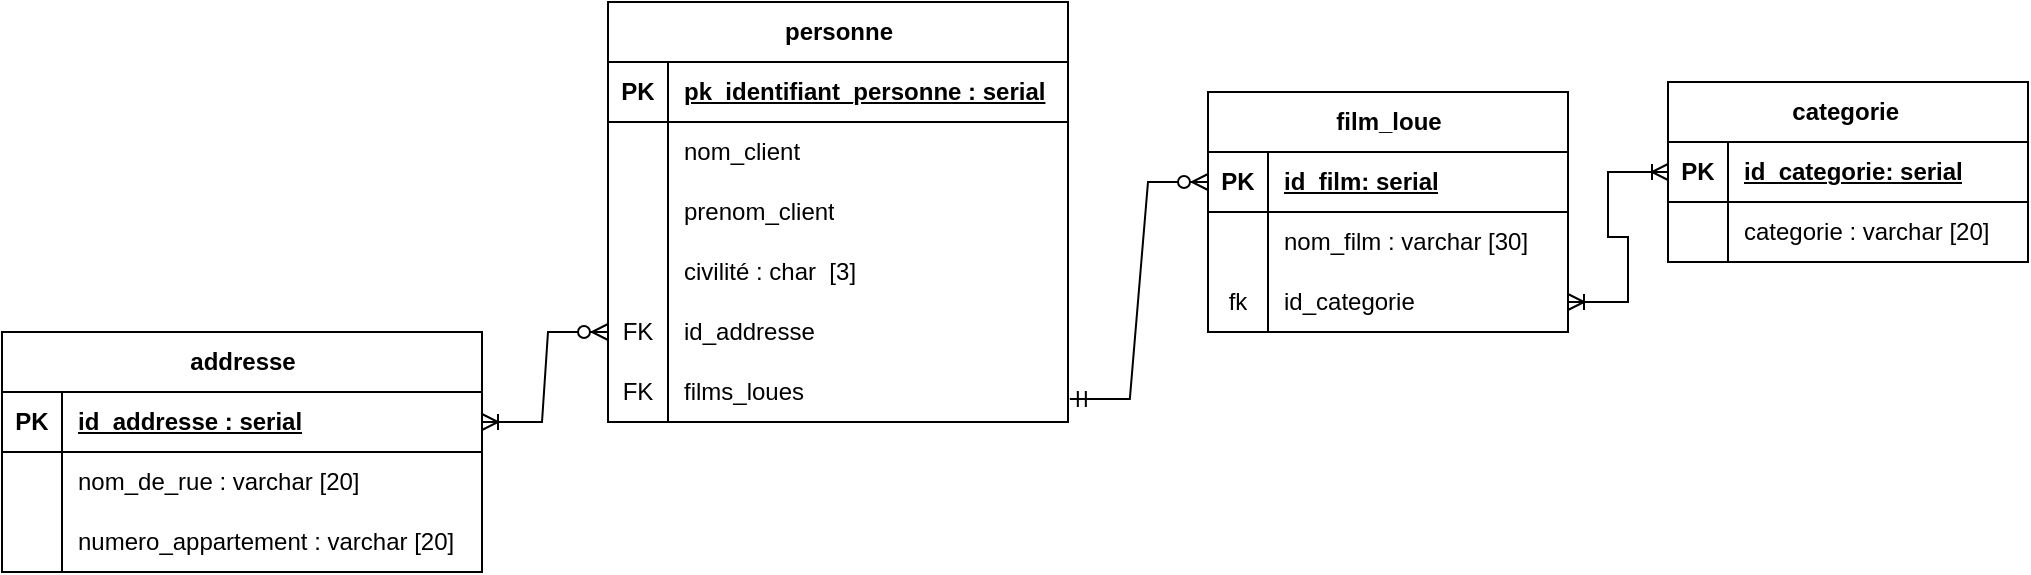 <mxfile version="28.1.2">
  <diagram name="Page-1" id="GObeG60kgZbeuHyTHAjq">
    <mxGraphModel dx="2116" dy="715" grid="1" gridSize="10" guides="1" tooltips="1" connect="1" arrows="1" fold="1" page="1" pageScale="1" pageWidth="827" pageHeight="1169" math="0" shadow="0">
      <root>
        <mxCell id="0" />
        <mxCell id="1" parent="0" />
        <mxCell id="UWvk6xEsYU0H0-ozdzzg-22" value="film_loue" style="shape=table;startSize=30;container=1;collapsible=1;childLayout=tableLayout;fixedRows=1;rowLines=0;fontStyle=1;align=center;resizeLast=1;html=1;" parent="1" vertex="1">
          <mxGeometry x="70" y="495" width="180" height="120" as="geometry" />
        </mxCell>
        <mxCell id="UWvk6xEsYU0H0-ozdzzg-23" value="" style="shape=tableRow;horizontal=0;startSize=0;swimlaneHead=0;swimlaneBody=0;fillColor=none;collapsible=0;dropTarget=0;points=[[0,0.5],[1,0.5]];portConstraint=eastwest;top=0;left=0;right=0;bottom=1;" parent="UWvk6xEsYU0H0-ozdzzg-22" vertex="1">
          <mxGeometry y="30" width="180" height="30" as="geometry" />
        </mxCell>
        <mxCell id="UWvk6xEsYU0H0-ozdzzg-24" value="PK" style="shape=partialRectangle;connectable=0;fillColor=none;top=0;left=0;bottom=0;right=0;fontStyle=1;overflow=hidden;whiteSpace=wrap;html=1;" parent="UWvk6xEsYU0H0-ozdzzg-23" vertex="1">
          <mxGeometry width="30" height="30" as="geometry">
            <mxRectangle width="30" height="30" as="alternateBounds" />
          </mxGeometry>
        </mxCell>
        <mxCell id="UWvk6xEsYU0H0-ozdzzg-25" value="id_film: serial" style="shape=partialRectangle;connectable=0;fillColor=none;top=0;left=0;bottom=0;right=0;align=left;spacingLeft=6;fontStyle=5;overflow=hidden;whiteSpace=wrap;html=1;" parent="UWvk6xEsYU0H0-ozdzzg-23" vertex="1">
          <mxGeometry x="30" width="150" height="30" as="geometry">
            <mxRectangle width="150" height="30" as="alternateBounds" />
          </mxGeometry>
        </mxCell>
        <mxCell id="UWvk6xEsYU0H0-ozdzzg-26" value="" style="shape=tableRow;horizontal=0;startSize=0;swimlaneHead=0;swimlaneBody=0;fillColor=none;collapsible=0;dropTarget=0;points=[[0,0.5],[1,0.5]];portConstraint=eastwest;top=0;left=0;right=0;bottom=0;" parent="UWvk6xEsYU0H0-ozdzzg-22" vertex="1">
          <mxGeometry y="60" width="180" height="30" as="geometry" />
        </mxCell>
        <mxCell id="UWvk6xEsYU0H0-ozdzzg-27" value="" style="shape=partialRectangle;connectable=0;fillColor=none;top=0;left=0;bottom=0;right=0;editable=1;overflow=hidden;whiteSpace=wrap;html=1;" parent="UWvk6xEsYU0H0-ozdzzg-26" vertex="1">
          <mxGeometry width="30" height="30" as="geometry">
            <mxRectangle width="30" height="30" as="alternateBounds" />
          </mxGeometry>
        </mxCell>
        <mxCell id="UWvk6xEsYU0H0-ozdzzg-28" value="nom_film : varchar [30]" style="shape=partialRectangle;connectable=0;fillColor=none;top=0;left=0;bottom=0;right=0;align=left;spacingLeft=6;overflow=hidden;whiteSpace=wrap;html=1;" parent="UWvk6xEsYU0H0-ozdzzg-26" vertex="1">
          <mxGeometry x="30" width="150" height="30" as="geometry">
            <mxRectangle width="150" height="30" as="alternateBounds" />
          </mxGeometry>
        </mxCell>
        <mxCell id="UWvk6xEsYU0H0-ozdzzg-29" value="" style="shape=tableRow;horizontal=0;startSize=0;swimlaneHead=0;swimlaneBody=0;fillColor=none;collapsible=0;dropTarget=0;points=[[0,0.5],[1,0.5]];portConstraint=eastwest;top=0;left=0;right=0;bottom=0;" parent="UWvk6xEsYU0H0-ozdzzg-22" vertex="1">
          <mxGeometry y="90" width="180" height="30" as="geometry" />
        </mxCell>
        <mxCell id="UWvk6xEsYU0H0-ozdzzg-30" value="fk" style="shape=partialRectangle;connectable=0;fillColor=none;top=0;left=0;bottom=0;right=0;editable=1;overflow=hidden;whiteSpace=wrap;html=1;" parent="UWvk6xEsYU0H0-ozdzzg-29" vertex="1">
          <mxGeometry width="30" height="30" as="geometry">
            <mxRectangle width="30" height="30" as="alternateBounds" />
          </mxGeometry>
        </mxCell>
        <mxCell id="UWvk6xEsYU0H0-ozdzzg-31" value="id_categorie" style="shape=partialRectangle;connectable=0;fillColor=none;top=0;left=0;bottom=0;right=0;align=left;spacingLeft=6;overflow=hidden;whiteSpace=wrap;html=1;" parent="UWvk6xEsYU0H0-ozdzzg-29" vertex="1">
          <mxGeometry x="30" width="150" height="30" as="geometry">
            <mxRectangle width="150" height="30" as="alternateBounds" />
          </mxGeometry>
        </mxCell>
        <mxCell id="yETYft7TfBFGJHDZvrzp-1" value="personne" style="shape=table;startSize=30;container=1;collapsible=1;childLayout=tableLayout;fixedRows=1;rowLines=0;fontStyle=1;align=center;resizeLast=1;html=1;" parent="1" vertex="1">
          <mxGeometry x="-230" y="450" width="230" height="210" as="geometry" />
        </mxCell>
        <mxCell id="yETYft7TfBFGJHDZvrzp-2" value="" style="shape=tableRow;horizontal=0;startSize=0;swimlaneHead=0;swimlaneBody=0;fillColor=none;collapsible=0;dropTarget=0;points=[[0,0.5],[1,0.5]];portConstraint=eastwest;top=0;left=0;right=0;bottom=1;" parent="yETYft7TfBFGJHDZvrzp-1" vertex="1">
          <mxGeometry y="30" width="230" height="30" as="geometry" />
        </mxCell>
        <mxCell id="yETYft7TfBFGJHDZvrzp-3" value="PK" style="shape=partialRectangle;connectable=0;fillColor=none;top=0;left=0;bottom=0;right=0;fontStyle=1;overflow=hidden;whiteSpace=wrap;html=1;" parent="yETYft7TfBFGJHDZvrzp-2" vertex="1">
          <mxGeometry width="30" height="30" as="geometry">
            <mxRectangle width="30" height="30" as="alternateBounds" />
          </mxGeometry>
        </mxCell>
        <mxCell id="yETYft7TfBFGJHDZvrzp-4" value="pk_identifiant_personne : serial" style="shape=partialRectangle;connectable=0;fillColor=none;top=0;left=0;bottom=0;right=0;align=left;spacingLeft=6;fontStyle=5;overflow=hidden;whiteSpace=wrap;html=1;" parent="yETYft7TfBFGJHDZvrzp-2" vertex="1">
          <mxGeometry x="30" width="200" height="30" as="geometry">
            <mxRectangle width="200" height="30" as="alternateBounds" />
          </mxGeometry>
        </mxCell>
        <mxCell id="UWvk6xEsYU0H0-ozdzzg-1" style="shape=tableRow;horizontal=0;startSize=0;swimlaneHead=0;swimlaneBody=0;fillColor=none;collapsible=0;dropTarget=0;points=[[0,0.5],[1,0.5]];portConstraint=eastwest;top=0;left=0;right=0;bottom=0;" parent="yETYft7TfBFGJHDZvrzp-1" vertex="1">
          <mxGeometry y="60" width="230" height="30" as="geometry" />
        </mxCell>
        <mxCell id="UWvk6xEsYU0H0-ozdzzg-2" value="" style="shape=partialRectangle;connectable=0;fillColor=none;top=0;left=0;bottom=0;right=0;editable=1;overflow=hidden;whiteSpace=wrap;html=1;" parent="UWvk6xEsYU0H0-ozdzzg-1" vertex="1">
          <mxGeometry width="30" height="30" as="geometry">
            <mxRectangle width="30" height="30" as="alternateBounds" />
          </mxGeometry>
        </mxCell>
        <mxCell id="UWvk6xEsYU0H0-ozdzzg-3" value="nom_client" style="shape=partialRectangle;connectable=0;fillColor=none;top=0;left=0;bottom=0;right=0;align=left;spacingLeft=6;overflow=hidden;whiteSpace=wrap;html=1;" parent="UWvk6xEsYU0H0-ozdzzg-1" vertex="1">
          <mxGeometry x="30" width="200" height="30" as="geometry">
            <mxRectangle width="200" height="30" as="alternateBounds" />
          </mxGeometry>
        </mxCell>
        <mxCell id="UWvk6xEsYU0H0-ozdzzg-122" style="shape=tableRow;horizontal=0;startSize=0;swimlaneHead=0;swimlaneBody=0;fillColor=none;collapsible=0;dropTarget=0;points=[[0,0.5],[1,0.5]];portConstraint=eastwest;top=0;left=0;right=0;bottom=0;" parent="yETYft7TfBFGJHDZvrzp-1" vertex="1">
          <mxGeometry y="90" width="230" height="30" as="geometry" />
        </mxCell>
        <mxCell id="UWvk6xEsYU0H0-ozdzzg-123" style="shape=partialRectangle;connectable=0;fillColor=none;top=0;left=0;bottom=0;right=0;editable=1;overflow=hidden;whiteSpace=wrap;html=1;" parent="UWvk6xEsYU0H0-ozdzzg-122" vertex="1">
          <mxGeometry width="30" height="30" as="geometry">
            <mxRectangle width="30" height="30" as="alternateBounds" />
          </mxGeometry>
        </mxCell>
        <mxCell id="UWvk6xEsYU0H0-ozdzzg-124" value="prenom_client" style="shape=partialRectangle;connectable=0;fillColor=none;top=0;left=0;bottom=0;right=0;align=left;spacingLeft=6;overflow=hidden;whiteSpace=wrap;html=1;" parent="UWvk6xEsYU0H0-ozdzzg-122" vertex="1">
          <mxGeometry x="30" width="200" height="30" as="geometry">
            <mxRectangle width="200" height="30" as="alternateBounds" />
          </mxGeometry>
        </mxCell>
        <mxCell id="yETYft7TfBFGJHDZvrzp-5" value="" style="shape=tableRow;horizontal=0;startSize=0;swimlaneHead=0;swimlaneBody=0;fillColor=none;collapsible=0;dropTarget=0;points=[[0,0.5],[1,0.5]];portConstraint=eastwest;top=0;left=0;right=0;bottom=0;" parent="yETYft7TfBFGJHDZvrzp-1" vertex="1">
          <mxGeometry y="120" width="230" height="30" as="geometry" />
        </mxCell>
        <mxCell id="yETYft7TfBFGJHDZvrzp-6" value="" style="shape=partialRectangle;connectable=0;fillColor=none;top=0;left=0;bottom=0;right=0;editable=1;overflow=hidden;whiteSpace=wrap;html=1;" parent="yETYft7TfBFGJHDZvrzp-5" vertex="1">
          <mxGeometry width="30" height="30" as="geometry">
            <mxRectangle width="30" height="30" as="alternateBounds" />
          </mxGeometry>
        </mxCell>
        <mxCell id="yETYft7TfBFGJHDZvrzp-7" value="civilité : char&amp;nbsp; [3]" style="shape=partialRectangle;connectable=0;fillColor=none;top=0;left=0;bottom=0;right=0;align=left;spacingLeft=6;overflow=hidden;whiteSpace=wrap;html=1;" parent="yETYft7TfBFGJHDZvrzp-5" vertex="1">
          <mxGeometry x="30" width="200" height="30" as="geometry">
            <mxRectangle width="200" height="30" as="alternateBounds" />
          </mxGeometry>
        </mxCell>
        <mxCell id="yETYft7TfBFGJHDZvrzp-8" value="" style="shape=tableRow;horizontal=0;startSize=0;swimlaneHead=0;swimlaneBody=0;fillColor=none;collapsible=0;dropTarget=0;points=[[0,0.5],[1,0.5]];portConstraint=eastwest;top=0;left=0;right=0;bottom=0;" parent="yETYft7TfBFGJHDZvrzp-1" vertex="1">
          <mxGeometry y="150" width="230" height="30" as="geometry" />
        </mxCell>
        <mxCell id="yETYft7TfBFGJHDZvrzp-9" value="FK" style="shape=partialRectangle;connectable=0;fillColor=none;top=0;left=0;bottom=0;right=0;editable=1;overflow=hidden;whiteSpace=wrap;html=1;" parent="yETYft7TfBFGJHDZvrzp-8" vertex="1">
          <mxGeometry width="30" height="30" as="geometry">
            <mxRectangle width="30" height="30" as="alternateBounds" />
          </mxGeometry>
        </mxCell>
        <mxCell id="yETYft7TfBFGJHDZvrzp-10" value="id_addresse" style="shape=partialRectangle;connectable=0;fillColor=none;top=0;left=0;bottom=0;right=0;align=left;spacingLeft=6;overflow=hidden;whiteSpace=wrap;html=1;" parent="yETYft7TfBFGJHDZvrzp-8" vertex="1">
          <mxGeometry x="30" width="200" height="30" as="geometry">
            <mxRectangle width="200" height="30" as="alternateBounds" />
          </mxGeometry>
        </mxCell>
        <mxCell id="yETYft7TfBFGJHDZvrzp-11" value="" style="shape=tableRow;horizontal=0;startSize=0;swimlaneHead=0;swimlaneBody=0;fillColor=none;collapsible=0;dropTarget=0;points=[[0,0.5],[1,0.5]];portConstraint=eastwest;top=0;left=0;right=0;bottom=0;" parent="yETYft7TfBFGJHDZvrzp-1" vertex="1">
          <mxGeometry y="180" width="230" height="30" as="geometry" />
        </mxCell>
        <mxCell id="yETYft7TfBFGJHDZvrzp-12" value="FK" style="shape=partialRectangle;connectable=0;fillColor=none;top=0;left=0;bottom=0;right=0;editable=1;overflow=hidden;whiteSpace=wrap;html=1;" parent="yETYft7TfBFGJHDZvrzp-11" vertex="1">
          <mxGeometry width="30" height="30" as="geometry">
            <mxRectangle width="30" height="30" as="alternateBounds" />
          </mxGeometry>
        </mxCell>
        <mxCell id="yETYft7TfBFGJHDZvrzp-13" value="films_loues" style="shape=partialRectangle;connectable=0;fillColor=none;top=0;left=0;bottom=0;right=0;align=left;spacingLeft=6;overflow=hidden;whiteSpace=wrap;html=1;" parent="yETYft7TfBFGJHDZvrzp-11" vertex="1">
          <mxGeometry x="30" width="200" height="30" as="geometry">
            <mxRectangle width="200" height="30" as="alternateBounds" />
          </mxGeometry>
        </mxCell>
        <mxCell id="UWvk6xEsYU0H0-ozdzzg-54" value="" style="edgeStyle=entityRelationEdgeStyle;fontSize=12;html=1;endArrow=ERzeroToMany;startArrow=ERmandOne;rounded=0;exitX=1.004;exitY=0.618;exitDx=0;exitDy=0;entryX=0;entryY=0.5;entryDx=0;entryDy=0;exitPerimeter=0;" parent="1" source="yETYft7TfBFGJHDZvrzp-11" target="UWvk6xEsYU0H0-ozdzzg-23" edge="1">
          <mxGeometry width="100" height="100" relative="1" as="geometry">
            <mxPoint x="148" y="325" as="sourcePoint" />
            <mxPoint x="170" y="550" as="targetPoint" />
            <Array as="points">
              <mxPoint x="-70" y="425" />
              <mxPoint x="-10" y="425" />
              <mxPoint x="-30" y="465" />
              <mxPoint y="445" />
            </Array>
          </mxGeometry>
        </mxCell>
        <mxCell id="UWvk6xEsYU0H0-ozdzzg-99" value="" style="edgeStyle=entityRelationEdgeStyle;fontSize=12;html=1;endArrow=ERoneToMany;startArrow=ERzeroToMany;rounded=0;entryX=1;entryY=0.5;entryDx=0;entryDy=0;exitX=0;exitY=0.5;exitDx=0;exitDy=0;" parent="1" source="yETYft7TfBFGJHDZvrzp-8" target="QzE61ITr0dgTtQRfXiiQ-2" edge="1">
          <mxGeometry width="100" height="100" relative="1" as="geometry">
            <mxPoint x="190" y="700" as="sourcePoint" />
            <mxPoint x="270" y="975" as="targetPoint" />
          </mxGeometry>
        </mxCell>
        <mxCell id="UWvk6xEsYU0H0-ozdzzg-106" value="categorie&amp;nbsp;" style="shape=table;startSize=30;container=1;collapsible=1;childLayout=tableLayout;fixedRows=1;rowLines=0;fontStyle=1;align=center;resizeLast=1;html=1;" parent="1" vertex="1">
          <mxGeometry x="300" y="490" width="180" height="90" as="geometry" />
        </mxCell>
        <mxCell id="UWvk6xEsYU0H0-ozdzzg-107" value="" style="shape=tableRow;horizontal=0;startSize=0;swimlaneHead=0;swimlaneBody=0;fillColor=none;collapsible=0;dropTarget=0;points=[[0,0.5],[1,0.5]];portConstraint=eastwest;top=0;left=0;right=0;bottom=1;" parent="UWvk6xEsYU0H0-ozdzzg-106" vertex="1">
          <mxGeometry y="30" width="180" height="30" as="geometry" />
        </mxCell>
        <mxCell id="UWvk6xEsYU0H0-ozdzzg-108" value="PK" style="shape=partialRectangle;connectable=0;fillColor=none;top=0;left=0;bottom=0;right=0;fontStyle=1;overflow=hidden;whiteSpace=wrap;html=1;" parent="UWvk6xEsYU0H0-ozdzzg-107" vertex="1">
          <mxGeometry width="30" height="30" as="geometry">
            <mxRectangle width="30" height="30" as="alternateBounds" />
          </mxGeometry>
        </mxCell>
        <mxCell id="UWvk6xEsYU0H0-ozdzzg-109" value="id_categorie: serial" style="shape=partialRectangle;connectable=0;fillColor=none;top=0;left=0;bottom=0;right=0;align=left;spacingLeft=6;fontStyle=5;overflow=hidden;whiteSpace=wrap;html=1;" parent="UWvk6xEsYU0H0-ozdzzg-107" vertex="1">
          <mxGeometry x="30" width="150" height="30" as="geometry">
            <mxRectangle width="150" height="30" as="alternateBounds" />
          </mxGeometry>
        </mxCell>
        <mxCell id="UWvk6xEsYU0H0-ozdzzg-110" value="" style="shape=tableRow;horizontal=0;startSize=0;swimlaneHead=0;swimlaneBody=0;fillColor=none;collapsible=0;dropTarget=0;points=[[0,0.5],[1,0.5]];portConstraint=eastwest;top=0;left=0;right=0;bottom=0;" parent="UWvk6xEsYU0H0-ozdzzg-106" vertex="1">
          <mxGeometry y="60" width="180" height="30" as="geometry" />
        </mxCell>
        <mxCell id="UWvk6xEsYU0H0-ozdzzg-111" value="" style="shape=partialRectangle;connectable=0;fillColor=none;top=0;left=0;bottom=0;right=0;editable=1;overflow=hidden;whiteSpace=wrap;html=1;" parent="UWvk6xEsYU0H0-ozdzzg-110" vertex="1">
          <mxGeometry width="30" height="30" as="geometry">
            <mxRectangle width="30" height="30" as="alternateBounds" />
          </mxGeometry>
        </mxCell>
        <mxCell id="UWvk6xEsYU0H0-ozdzzg-112" value="categorie : varchar [20]&amp;nbsp;" style="shape=partialRectangle;connectable=0;fillColor=none;top=0;left=0;bottom=0;right=0;align=left;spacingLeft=6;overflow=hidden;whiteSpace=wrap;html=1;" parent="UWvk6xEsYU0H0-ozdzzg-110" vertex="1">
          <mxGeometry x="30" width="150" height="30" as="geometry">
            <mxRectangle width="150" height="30" as="alternateBounds" />
          </mxGeometry>
        </mxCell>
        <mxCell id="UWvk6xEsYU0H0-ozdzzg-125" value="" style="edgeStyle=entityRelationEdgeStyle;fontSize=12;html=1;endArrow=ERoneToMany;startArrow=ERoneToMany;rounded=0;entryX=0;entryY=0.5;entryDx=0;entryDy=0;exitX=1;exitY=0.5;exitDx=0;exitDy=0;endFill=0;startFill=0;" parent="1" source="UWvk6xEsYU0H0-ozdzzg-29" target="UWvk6xEsYU0H0-ozdzzg-107" edge="1">
          <mxGeometry width="100" height="100" relative="1" as="geometry">
            <mxPoint x="150" y="680" as="sourcePoint" />
            <mxPoint x="380" y="620" as="targetPoint" />
          </mxGeometry>
        </mxCell>
        <mxCell id="QzE61ITr0dgTtQRfXiiQ-1" value="addresse" style="shape=table;startSize=30;container=1;collapsible=1;childLayout=tableLayout;fixedRows=1;rowLines=0;fontStyle=1;align=center;resizeLast=1;html=1;" vertex="1" parent="1">
          <mxGeometry x="-533" y="615" width="240" height="120" as="geometry" />
        </mxCell>
        <mxCell id="QzE61ITr0dgTtQRfXiiQ-2" value="" style="shape=tableRow;horizontal=0;startSize=0;swimlaneHead=0;swimlaneBody=0;fillColor=none;collapsible=0;dropTarget=0;points=[[0,0.5],[1,0.5]];portConstraint=eastwest;top=0;left=0;right=0;bottom=1;" vertex="1" parent="QzE61ITr0dgTtQRfXiiQ-1">
          <mxGeometry y="30" width="240" height="30" as="geometry" />
        </mxCell>
        <mxCell id="QzE61ITr0dgTtQRfXiiQ-3" value="PK" style="shape=partialRectangle;connectable=0;fillColor=none;top=0;left=0;bottom=0;right=0;fontStyle=1;overflow=hidden;whiteSpace=wrap;html=1;" vertex="1" parent="QzE61ITr0dgTtQRfXiiQ-2">
          <mxGeometry width="30" height="30" as="geometry">
            <mxRectangle width="30" height="30" as="alternateBounds" />
          </mxGeometry>
        </mxCell>
        <mxCell id="QzE61ITr0dgTtQRfXiiQ-4" value="id_addresse : serial" style="shape=partialRectangle;connectable=0;fillColor=none;top=0;left=0;bottom=0;right=0;align=left;spacingLeft=6;fontStyle=5;overflow=hidden;whiteSpace=wrap;html=1;" vertex="1" parent="QzE61ITr0dgTtQRfXiiQ-2">
          <mxGeometry x="30" width="210" height="30" as="geometry">
            <mxRectangle width="210" height="30" as="alternateBounds" />
          </mxGeometry>
        </mxCell>
        <mxCell id="QzE61ITr0dgTtQRfXiiQ-5" value="" style="shape=tableRow;horizontal=0;startSize=0;swimlaneHead=0;swimlaneBody=0;fillColor=none;collapsible=0;dropTarget=0;points=[[0,0.5],[1,0.5]];portConstraint=eastwest;top=0;left=0;right=0;bottom=0;" vertex="1" parent="QzE61ITr0dgTtQRfXiiQ-1">
          <mxGeometry y="60" width="240" height="30" as="geometry" />
        </mxCell>
        <mxCell id="QzE61ITr0dgTtQRfXiiQ-6" value="" style="shape=partialRectangle;connectable=0;fillColor=none;top=0;left=0;bottom=0;right=0;editable=1;overflow=hidden;whiteSpace=wrap;html=1;" vertex="1" parent="QzE61ITr0dgTtQRfXiiQ-5">
          <mxGeometry width="30" height="30" as="geometry">
            <mxRectangle width="30" height="30" as="alternateBounds" />
          </mxGeometry>
        </mxCell>
        <mxCell id="QzE61ITr0dgTtQRfXiiQ-7" value="nom_de_rue : varchar [20]" style="shape=partialRectangle;connectable=0;fillColor=none;top=0;left=0;bottom=0;right=0;align=left;spacingLeft=6;overflow=hidden;whiteSpace=wrap;html=1;" vertex="1" parent="QzE61ITr0dgTtQRfXiiQ-5">
          <mxGeometry x="30" width="210" height="30" as="geometry">
            <mxRectangle width="210" height="30" as="alternateBounds" />
          </mxGeometry>
        </mxCell>
        <mxCell id="QzE61ITr0dgTtQRfXiiQ-8" value="" style="shape=tableRow;horizontal=0;startSize=0;swimlaneHead=0;swimlaneBody=0;fillColor=none;collapsible=0;dropTarget=0;points=[[0,0.5],[1,0.5]];portConstraint=eastwest;top=0;left=0;right=0;bottom=0;" vertex="1" parent="QzE61ITr0dgTtQRfXiiQ-1">
          <mxGeometry y="90" width="240" height="30" as="geometry" />
        </mxCell>
        <mxCell id="QzE61ITr0dgTtQRfXiiQ-9" value="" style="shape=partialRectangle;connectable=0;fillColor=none;top=0;left=0;bottom=0;right=0;editable=1;overflow=hidden;whiteSpace=wrap;html=1;" vertex="1" parent="QzE61ITr0dgTtQRfXiiQ-8">
          <mxGeometry width="30" height="30" as="geometry">
            <mxRectangle width="30" height="30" as="alternateBounds" />
          </mxGeometry>
        </mxCell>
        <mxCell id="QzE61ITr0dgTtQRfXiiQ-10" value="numero_appartement : varchar [20]" style="shape=partialRectangle;connectable=0;fillColor=none;top=0;left=0;bottom=0;right=0;align=left;spacingLeft=6;overflow=hidden;whiteSpace=wrap;html=1;" vertex="1" parent="QzE61ITr0dgTtQRfXiiQ-8">
          <mxGeometry x="30" width="210" height="30" as="geometry">
            <mxRectangle width="210" height="30" as="alternateBounds" />
          </mxGeometry>
        </mxCell>
      </root>
    </mxGraphModel>
  </diagram>
</mxfile>
